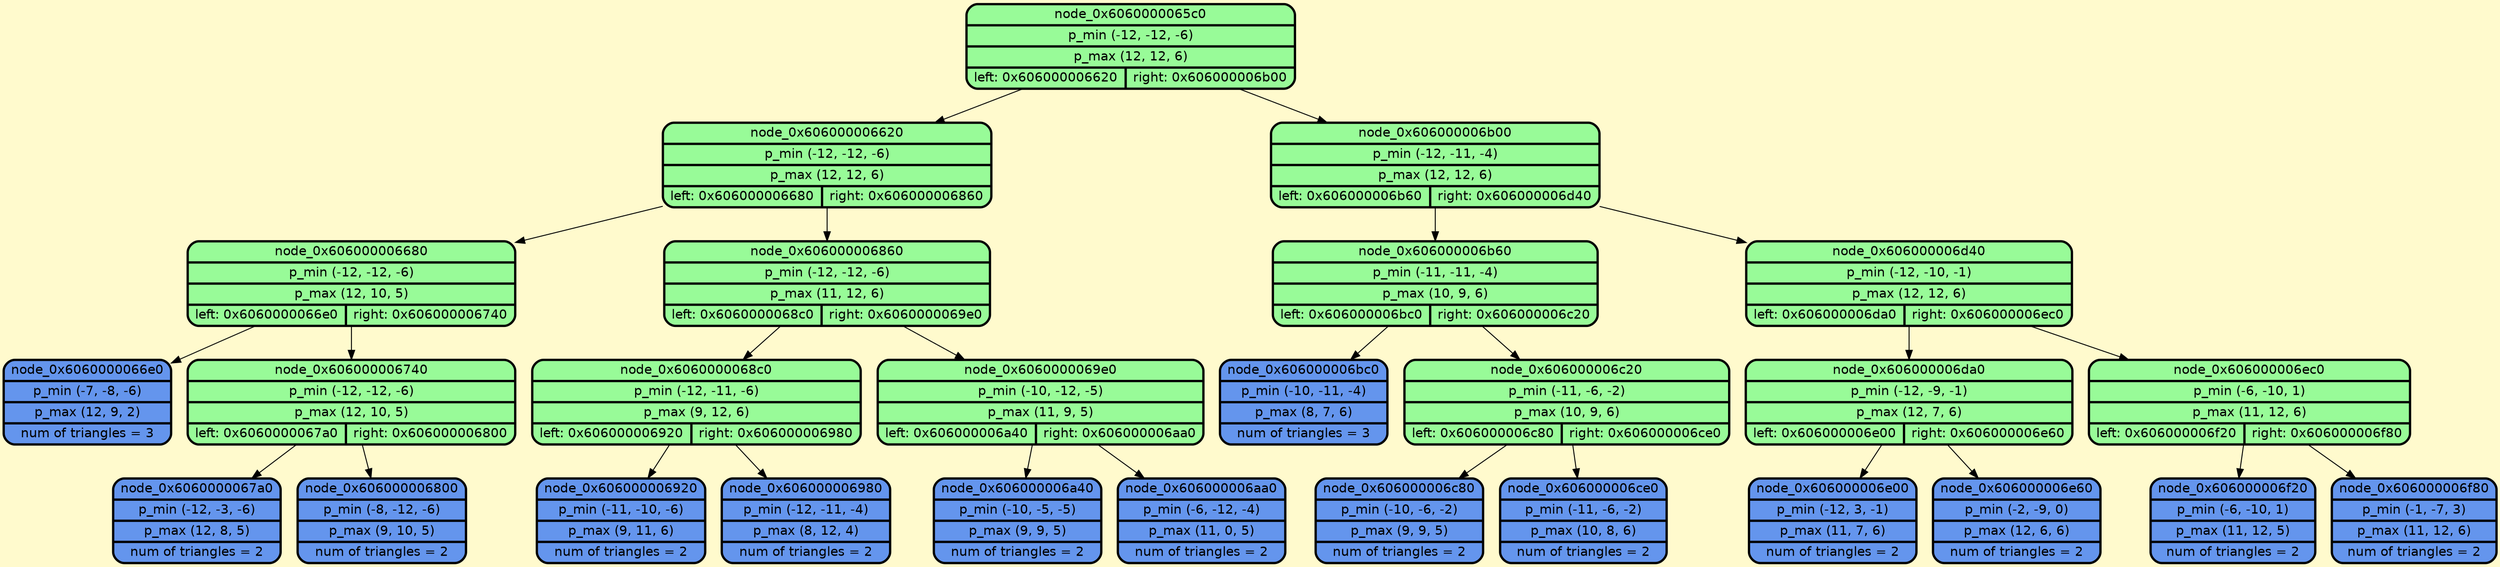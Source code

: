 digraph G {
    rankdir=TB;
    node [style=filled, fontname="Helvetica", fontcolor=darkblue, fillcolor=peachpuff, color="#252A34", penwidth=2.5];
    bgcolor="lemonchiffon";

    node_0x6060000065c0 [shape=Mrecord; style=filled; fillcolor=palegreen; color="#000000"; fontcolor="#000000"; label="{ node_0x6060000065c0 | p_min (-12, -12, -6) | p_max (12, 12, 6) | { left: 0x606000006620 | right: 0x606000006b00 } }"];
    node_0x606000006620 [shape=Mrecord; style=filled; fillcolor=palegreen; color="#000000"; fontcolor="#000000"; label="{ node_0x606000006620 | p_min (-12, -12, -6) | p_max (12, 12, 6) | { left: 0x606000006680 | right: 0x606000006860 } }"];
    node_0x606000006680 [shape=Mrecord; style=filled; fillcolor=palegreen; color="#000000"; fontcolor="#000000"; label="{ node_0x606000006680 | p_min (-12, -12, -6) | p_max (12, 10, 5) | { left: 0x6060000066e0 | right: 0x606000006740 } }"];
    node_0x6060000066e0 [shape=Mrecord; style=filled; fillcolor=cornflowerblue; color="#000000"; fontcolor="#000000"; label="{ node_0x6060000066e0 | p_min (-7, -8, -6) | p_max (12, 9, 2) | num of triangles = 3}"];
    node_0x606000006740 [shape=Mrecord; style=filled; fillcolor=palegreen; color="#000000"; fontcolor="#000000"; label="{ node_0x606000006740 | p_min (-12, -12, -6) | p_max (12, 10, 5) | { left: 0x6060000067a0 | right: 0x606000006800 } }"];
    node_0x6060000067a0 [shape=Mrecord; style=filled; fillcolor=cornflowerblue; color="#000000"; fontcolor="#000000"; label="{ node_0x6060000067a0 | p_min (-12, -3, -6) | p_max (12, 8, 5) | num of triangles = 2}"];
    node_0x606000006800 [shape=Mrecord; style=filled; fillcolor=cornflowerblue; color="#000000"; fontcolor="#000000"; label="{ node_0x606000006800 | p_min (-8, -12, -6) | p_max (9, 10, 5) | num of triangles = 2}"];
    node_0x606000006860 [shape=Mrecord; style=filled; fillcolor=palegreen; color="#000000"; fontcolor="#000000"; label="{ node_0x606000006860 | p_min (-12, -12, -6) | p_max (11, 12, 6) | { left: 0x6060000068c0 | right: 0x6060000069e0 } }"];
    node_0x6060000068c0 [shape=Mrecord; style=filled; fillcolor=palegreen; color="#000000"; fontcolor="#000000"; label="{ node_0x6060000068c0 | p_min (-12, -11, -6) | p_max (9, 12, 6) | { left: 0x606000006920 | right: 0x606000006980 } }"];
    node_0x606000006920 [shape=Mrecord; style=filled; fillcolor=cornflowerblue; color="#000000"; fontcolor="#000000"; label="{ node_0x606000006920 | p_min (-11, -10, -6) | p_max (9, 11, 6) | num of triangles = 2}"];
    node_0x606000006980 [shape=Mrecord; style=filled; fillcolor=cornflowerblue; color="#000000"; fontcolor="#000000"; label="{ node_0x606000006980 | p_min (-12, -11, -4) | p_max (8, 12, 4) | num of triangles = 2}"];
    node_0x6060000069e0 [shape=Mrecord; style=filled; fillcolor=palegreen; color="#000000"; fontcolor="#000000"; label="{ node_0x6060000069e0 | p_min (-10, -12, -5) | p_max (11, 9, 5) | { left: 0x606000006a40 | right: 0x606000006aa0 } }"];
    node_0x606000006a40 [shape=Mrecord; style=filled; fillcolor=cornflowerblue; color="#000000"; fontcolor="#000000"; label="{ node_0x606000006a40 | p_min (-10, -5, -5) | p_max (9, 9, 5) | num of triangles = 2}"];
    node_0x606000006aa0 [shape=Mrecord; style=filled; fillcolor=cornflowerblue; color="#000000"; fontcolor="#000000"; label="{ node_0x606000006aa0 | p_min (-6, -12, -4) | p_max (11, 0, 5) | num of triangles = 2}"];
    node_0x606000006b00 [shape=Mrecord; style=filled; fillcolor=palegreen; color="#000000"; fontcolor="#000000"; label="{ node_0x606000006b00 | p_min (-12, -11, -4) | p_max (12, 12, 6) | { left: 0x606000006b60 | right: 0x606000006d40 } }"];
    node_0x606000006b60 [shape=Mrecord; style=filled; fillcolor=palegreen; color="#000000"; fontcolor="#000000"; label="{ node_0x606000006b60 | p_min (-11, -11, -4) | p_max (10, 9, 6) | { left: 0x606000006bc0 | right: 0x606000006c20 } }"];
    node_0x606000006bc0 [shape=Mrecord; style=filled; fillcolor=cornflowerblue; color="#000000"; fontcolor="#000000"; label="{ node_0x606000006bc0 | p_min (-10, -11, -4) | p_max (8, 7, 6) | num of triangles = 3}"];
    node_0x606000006c20 [shape=Mrecord; style=filled; fillcolor=palegreen; color="#000000"; fontcolor="#000000"; label="{ node_0x606000006c20 | p_min (-11, -6, -2) | p_max (10, 9, 6) | { left: 0x606000006c80 | right: 0x606000006ce0 } }"];
    node_0x606000006c80 [shape=Mrecord; style=filled; fillcolor=cornflowerblue; color="#000000"; fontcolor="#000000"; label="{ node_0x606000006c80 | p_min (-10, -6, -2) | p_max (9, 9, 5) | num of triangles = 2}"];
    node_0x606000006ce0 [shape=Mrecord; style=filled; fillcolor=cornflowerblue; color="#000000"; fontcolor="#000000"; label="{ node_0x606000006ce0 | p_min (-11, -6, -2) | p_max (10, 8, 6) | num of triangles = 2}"];
    node_0x606000006d40 [shape=Mrecord; style=filled; fillcolor=palegreen; color="#000000"; fontcolor="#000000"; label="{ node_0x606000006d40 | p_min (-12, -10, -1) | p_max (12, 12, 6) | { left: 0x606000006da0 | right: 0x606000006ec0 } }"];
    node_0x606000006da0 [shape=Mrecord; style=filled; fillcolor=palegreen; color="#000000"; fontcolor="#000000"; label="{ node_0x606000006da0 | p_min (-12, -9, -1) | p_max (12, 7, 6) | { left: 0x606000006e00 | right: 0x606000006e60 } }"];
    node_0x606000006e00 [shape=Mrecord; style=filled; fillcolor=cornflowerblue; color="#000000"; fontcolor="#000000"; label="{ node_0x606000006e00 | p_min (-12, 3, -1) | p_max (11, 7, 6) | num of triangles = 2}"];
    node_0x606000006e60 [shape=Mrecord; style=filled; fillcolor=cornflowerblue; color="#000000"; fontcolor="#000000"; label="{ node_0x606000006e60 | p_min (-2, -9, 0) | p_max (12, 6, 6) | num of triangles = 2}"];
    node_0x606000006ec0 [shape=Mrecord; style=filled; fillcolor=palegreen; color="#000000"; fontcolor="#000000"; label="{ node_0x606000006ec0 | p_min (-6, -10, 1) | p_max (11, 12, 6) | { left: 0x606000006f20 | right: 0x606000006f80 } }"];
    node_0x606000006f20 [shape=Mrecord; style=filled; fillcolor=cornflowerblue; color="#000000"; fontcolor="#000000"; label="{ node_0x606000006f20 | p_min (-6, -10, 1) | p_max (11, 12, 5) | num of triangles = 2}"];
    node_0x606000006f80 [shape=Mrecord; style=filled; fillcolor=cornflowerblue; color="#000000"; fontcolor="#000000"; label="{ node_0x606000006f80 | p_min (-1, -7, 3) | p_max (11, 12, 6) | num of triangles = 2}"];

    node_0x6060000065c0 -> node_0x606000006620;
    node_0x6060000065c0 -> node_0x606000006b00;
    node_0x606000006620 -> node_0x606000006680;
    node_0x606000006620 -> node_0x606000006860;
    node_0x606000006680 -> node_0x6060000066e0;
    node_0x606000006680 -> node_0x606000006740;
    node_0x606000006740 -> node_0x6060000067a0;
    node_0x606000006740 -> node_0x606000006800;
    node_0x606000006860 -> node_0x6060000068c0;
    node_0x606000006860 -> node_0x6060000069e0;
    node_0x6060000068c0 -> node_0x606000006920;
    node_0x6060000068c0 -> node_0x606000006980;
    node_0x6060000069e0 -> node_0x606000006a40;
    node_0x6060000069e0 -> node_0x606000006aa0;
    node_0x606000006b00 -> node_0x606000006b60;
    node_0x606000006b00 -> node_0x606000006d40;
    node_0x606000006b60 -> node_0x606000006bc0;
    node_0x606000006b60 -> node_0x606000006c20;
    node_0x606000006c20 -> node_0x606000006c80;
    node_0x606000006c20 -> node_0x606000006ce0;
    node_0x606000006d40 -> node_0x606000006da0;
    node_0x606000006d40 -> node_0x606000006ec0;
    node_0x606000006da0 -> node_0x606000006e00;
    node_0x606000006da0 -> node_0x606000006e60;
    node_0x606000006ec0 -> node_0x606000006f20;
    node_0x606000006ec0 -> node_0x606000006f80;
}
